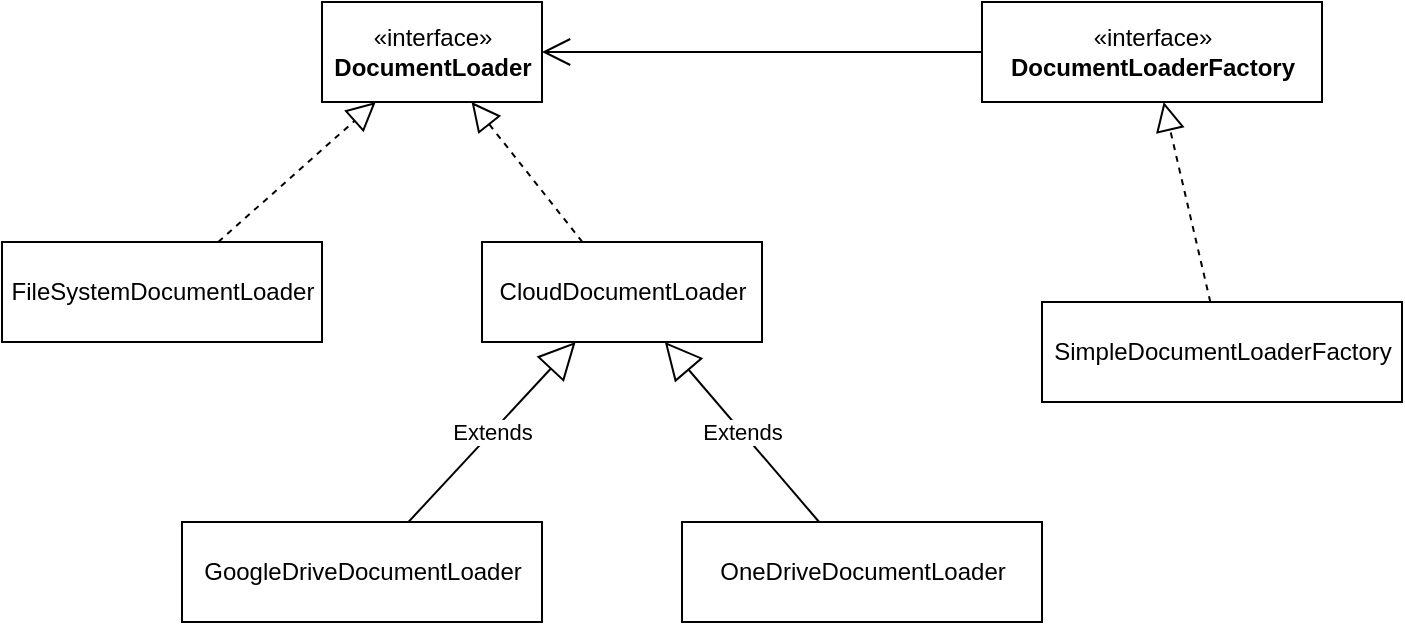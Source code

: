 <mxfile version="12.4.2" type="device" pages="2"><diagram id="NYuRiv5lq-vUDpIAaoE3" name="factory"><mxGraphModel dx="772" dy="518" grid="1" gridSize="10" guides="1" tooltips="1" connect="1" arrows="1" fold="1" page="1" pageScale="1" pageWidth="827" pageHeight="1169" math="0" shadow="0"><root><mxCell id="0"/><mxCell id="1" parent="0"/><mxCell id="GRearEoTTfYDiA2lsaZM-7" value="FileSystemDocumentLoader" style="html=1;" vertex="1" parent="1"><mxGeometry x="50" y="210" width="160" height="50" as="geometry"/></mxCell><mxCell id="GRearEoTTfYDiA2lsaZM-8" value="«interface»&lt;br&gt;&lt;b&gt;DocumentLoader&lt;/b&gt;" style="html=1;" vertex="1" parent="1"><mxGeometry x="210" y="90" width="110" height="50" as="geometry"/></mxCell><mxCell id="GRearEoTTfYDiA2lsaZM-9" value="" style="endArrow=block;dashed=1;endFill=0;endSize=12;html=1;" edge="1" parent="1" source="GRearEoTTfYDiA2lsaZM-7" target="GRearEoTTfYDiA2lsaZM-8"><mxGeometry width="160" relative="1" as="geometry"><mxPoint x="160" y="370" as="sourcePoint"/><mxPoint x="320" y="370" as="targetPoint"/></mxGeometry></mxCell><mxCell id="GRearEoTTfYDiA2lsaZM-10" value="CloudDocumentLoader" style="html=1;" vertex="1" parent="1"><mxGeometry x="290" y="210" width="140" height="50" as="geometry"/></mxCell><mxCell id="GRearEoTTfYDiA2lsaZM-11" value="" style="endArrow=block;dashed=1;endFill=0;endSize=12;html=1;" edge="1" parent="1" source="GRearEoTTfYDiA2lsaZM-10" target="GRearEoTTfYDiA2lsaZM-8"><mxGeometry width="160" relative="1" as="geometry"><mxPoint x="190" y="410" as="sourcePoint"/><mxPoint x="350" y="410" as="targetPoint"/></mxGeometry></mxCell><mxCell id="GRearEoTTfYDiA2lsaZM-12" value="GoogleDriveDocumentLoader" style="html=1;" vertex="1" parent="1"><mxGeometry x="140" y="350" width="180" height="50" as="geometry"/></mxCell><mxCell id="GRearEoTTfYDiA2lsaZM-13" value="Extends" style="endArrow=block;endSize=16;endFill=0;html=1;" edge="1" parent="1" source="GRearEoTTfYDiA2lsaZM-12" target="GRearEoTTfYDiA2lsaZM-10"><mxGeometry width="160" relative="1" as="geometry"><mxPoint x="130" y="320" as="sourcePoint"/><mxPoint x="290" y="320" as="targetPoint"/></mxGeometry></mxCell><mxCell id="GRearEoTTfYDiA2lsaZM-14" value="OneDriveDocumentLoader" style="html=1;" vertex="1" parent="1"><mxGeometry x="390" y="350" width="180" height="50" as="geometry"/></mxCell><mxCell id="GRearEoTTfYDiA2lsaZM-15" value="Extends" style="endArrow=block;endSize=16;endFill=0;html=1;" edge="1" parent="1" source="GRearEoTTfYDiA2lsaZM-14" target="GRearEoTTfYDiA2lsaZM-10"><mxGeometry width="160" relative="1" as="geometry"><mxPoint x="298.75" y="340" as="sourcePoint"/><mxPoint x="351.25" y="270" as="targetPoint"/></mxGeometry></mxCell><mxCell id="GRearEoTTfYDiA2lsaZM-16" value="SimpleDocumentLoaderFactory" style="html=1;" vertex="1" parent="1"><mxGeometry x="570" y="240" width="180" height="50" as="geometry"/></mxCell><mxCell id="GRearEoTTfYDiA2lsaZM-17" value="«interface»&lt;br&gt;&lt;b&gt;DocumentLoaderFactory&lt;/b&gt;" style="html=1;" vertex="1" parent="1"><mxGeometry x="540" y="90" width="170" height="50" as="geometry"/></mxCell><mxCell id="GRearEoTTfYDiA2lsaZM-18" value="" style="endArrow=block;dashed=1;endFill=0;endSize=12;html=1;" edge="1" parent="1" source="GRearEoTTfYDiA2lsaZM-16" target="GRearEoTTfYDiA2lsaZM-17"><mxGeometry width="160" relative="1" as="geometry"><mxPoint x="460" y="390" as="sourcePoint"/><mxPoint x="620" y="390" as="targetPoint"/></mxGeometry></mxCell><mxCell id="GRearEoTTfYDiA2lsaZM-19" value="" style="endArrow=open;endFill=1;endSize=12;html=1;" edge="1" parent="1" source="GRearEoTTfYDiA2lsaZM-17" target="GRearEoTTfYDiA2lsaZM-8"><mxGeometry width="160" relative="1" as="geometry"><mxPoint x="40" y="350" as="sourcePoint"/><mxPoint x="200" y="350" as="targetPoint"/></mxGeometry></mxCell></root></mxGraphModel></diagram><diagram id="-V6rLph9CI3qZRO5S08J" name="Bridge"><mxGraphModel dx="772" dy="518" grid="1" gridSize="10" guides="1" tooltips="1" connect="1" arrows="1" fold="1" page="1" pageScale="1" pageWidth="827" pageHeight="1169" math="0" shadow="0"><root><mxCell id="iLmGJvZWqTc5Nj8nRYPt-0"/><mxCell id="iLmGJvZWqTc5Nj8nRYPt-1" parent="iLmGJvZWqTc5Nj8nRYPt-0"/><mxCell id="iLmGJvZWqTc5Nj8nRYPt-2" value="Document" style="html=1;" vertex="1" parent="iLmGJvZWqTc5Nj8nRYPt-1"><mxGeometry x="90" y="90" width="110" height="50" as="geometry"/></mxCell><mxCell id="iLmGJvZWqTc5Nj8nRYPt-4" value="«interface»&lt;br&gt;&lt;b&gt;DocumentLoader&lt;/b&gt;" style="html=1;" vertex="1" parent="iLmGJvZWqTc5Nj8nRYPt-1"><mxGeometry x="490" y="90" width="110" height="50" as="geometry"/></mxCell><mxCell id="iLmGJvZWqTc5Nj8nRYPt-5" value="1" style="endArrow=open;html=1;endSize=12;startArrow=diamondThin;startSize=14;startFill=0;edgeStyle=orthogonalEdgeStyle;align=left;verticalAlign=bottom;" edge="1" parent="iLmGJvZWqTc5Nj8nRYPt-1" source="iLmGJvZWqTc5Nj8nRYPt-2" target="iLmGJvZWqTc5Nj8nRYPt-4"><mxGeometry x="-1" y="3" relative="1" as="geometry"><mxPoint x="270" y="170" as="sourcePoint"/><mxPoint x="430" y="170" as="targetPoint"/></mxGeometry></mxCell><mxCell id="iLmGJvZWqTc5Nj8nRYPt-6" value="PdfDocument" style="html=1;" vertex="1" parent="iLmGJvZWqTc5Nj8nRYPt-1"><mxGeometry x="20" y="250" width="110" height="50" as="geometry"/></mxCell><mxCell id="iLmGJvZWqTc5Nj8nRYPt-7" value="WordDocument" style="html=1;" vertex="1" parent="iLmGJvZWqTc5Nj8nRYPt-1"><mxGeometry x="170" y="250" width="110" height="50" as="geometry"/></mxCell><mxCell id="iLmGJvZWqTc5Nj8nRYPt-8" value="Extends" style="endArrow=block;endSize=16;endFill=0;html=1;" edge="1" parent="iLmGJvZWqTc5Nj8nRYPt-1" source="iLmGJvZWqTc5Nj8nRYPt-6" target="iLmGJvZWqTc5Nj8nRYPt-2"><mxGeometry width="160" relative="1" as="geometry"><mxPoint x="70" y="350" as="sourcePoint"/><mxPoint x="230" y="350" as="targetPoint"/></mxGeometry></mxCell><mxCell id="iLmGJvZWqTc5Nj8nRYPt-9" value="Extends" style="endArrow=block;endSize=16;endFill=0;html=1;" edge="1" parent="iLmGJvZWqTc5Nj8nRYPt-1" source="iLmGJvZWqTc5Nj8nRYPt-7" target="iLmGJvZWqTc5Nj8nRYPt-2"><mxGeometry width="160" relative="1" as="geometry"><mxPoint x="95.938" y="260" as="sourcePoint"/><mxPoint x="144.062" y="150" as="targetPoint"/></mxGeometry></mxCell><mxCell id="DjinOQkRXSlnL96lta25-0" value="FileSystemDocumentLoader" style="html=1;" vertex="1" parent="iLmGJvZWqTc5Nj8nRYPt-1"><mxGeometry x="330" y="230" width="160" height="50" as="geometry"/></mxCell><mxCell id="DjinOQkRXSlnL96lta25-1" value="" style="endArrow=block;dashed=1;endFill=0;endSize=12;html=1;" edge="1" parent="iLmGJvZWqTc5Nj8nRYPt-1" source="DjinOQkRXSlnL96lta25-0" target="iLmGJvZWqTc5Nj8nRYPt-4"><mxGeometry width="160" relative="1" as="geometry"><mxPoint x="440" y="390" as="sourcePoint"/><mxPoint x="516.875" y="160" as="targetPoint"/></mxGeometry></mxCell><mxCell id="DjinOQkRXSlnL96lta25-2" value="CloudDocumentLoader" style="html=1;" vertex="1" parent="iLmGJvZWqTc5Nj8nRYPt-1"><mxGeometry x="570" y="230" width="140" height="50" as="geometry"/></mxCell><mxCell id="DjinOQkRXSlnL96lta25-3" value="" style="endArrow=block;dashed=1;endFill=0;endSize=12;html=1;" edge="1" parent="iLmGJvZWqTc5Nj8nRYPt-1" source="DjinOQkRXSlnL96lta25-2" target="iLmGJvZWqTc5Nj8nRYPt-4"><mxGeometry width="160" relative="1" as="geometry"><mxPoint x="470" y="430" as="sourcePoint"/><mxPoint x="564.792" y="160" as="targetPoint"/></mxGeometry></mxCell><mxCell id="DjinOQkRXSlnL96lta25-4" value="GoogleDriveDocumentLoader" style="html=1;" vertex="1" parent="iLmGJvZWqTc5Nj8nRYPt-1"><mxGeometry x="420" y="370" width="180" height="50" as="geometry"/></mxCell><mxCell id="DjinOQkRXSlnL96lta25-5" value="Extends" style="endArrow=block;endSize=16;endFill=0;html=1;" edge="1" parent="iLmGJvZWqTc5Nj8nRYPt-1" source="DjinOQkRXSlnL96lta25-4" target="DjinOQkRXSlnL96lta25-2"><mxGeometry width="160" relative="1" as="geometry"><mxPoint x="410" y="340" as="sourcePoint"/><mxPoint x="570" y="340" as="targetPoint"/></mxGeometry></mxCell><mxCell id="DjinOQkRXSlnL96lta25-6" value="OneDriveDocumentLoader" style="html=1;" vertex="1" parent="iLmGJvZWqTc5Nj8nRYPt-1"><mxGeometry x="670" y="370" width="180" height="50" as="geometry"/></mxCell><mxCell id="DjinOQkRXSlnL96lta25-7" value="Extends" style="endArrow=block;endSize=16;endFill=0;html=1;" edge="1" parent="iLmGJvZWqTc5Nj8nRYPt-1" source="DjinOQkRXSlnL96lta25-6" target="DjinOQkRXSlnL96lta25-2"><mxGeometry width="160" relative="1" as="geometry"><mxPoint x="578.75" y="360" as="sourcePoint"/><mxPoint x="631.25" y="290" as="targetPoint"/></mxGeometry></mxCell></root></mxGraphModel></diagram></mxfile>